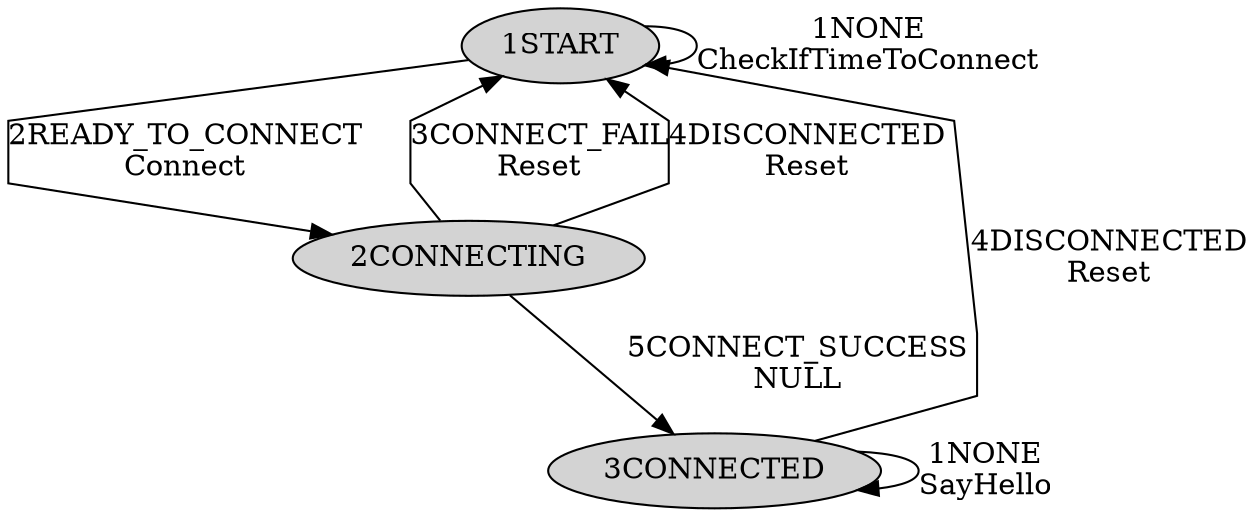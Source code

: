 digraph G {
    splines=polyline
    node [style=filled];
    
    /* States */
    state_start [label="1START"]
    state_connecting [label="2CONNECTING"]
    state_connected [label="3CONNECTED"]
    
    /* transitions */
    state_start -> state_start[label="1NONE\nCheckIfTimeToConnect"]
    state_start -> state_connecting[label="2READY_TO_CONNECT\nConnect"]
    state_connecting -> state_start[label="3CONNECT_FAIL\nReset"]
    state_connecting -> state_start[label="4DISCONNECTED\nReset"]
    state_connecting -> state_connected[label="5CONNECT_SUCCESS\nNULL"]
    state_connected -> state_connected[label="1NONE\nSayHello"]
    state_connected -> state_start[label="4DISCONNECTED\nReset"]
}